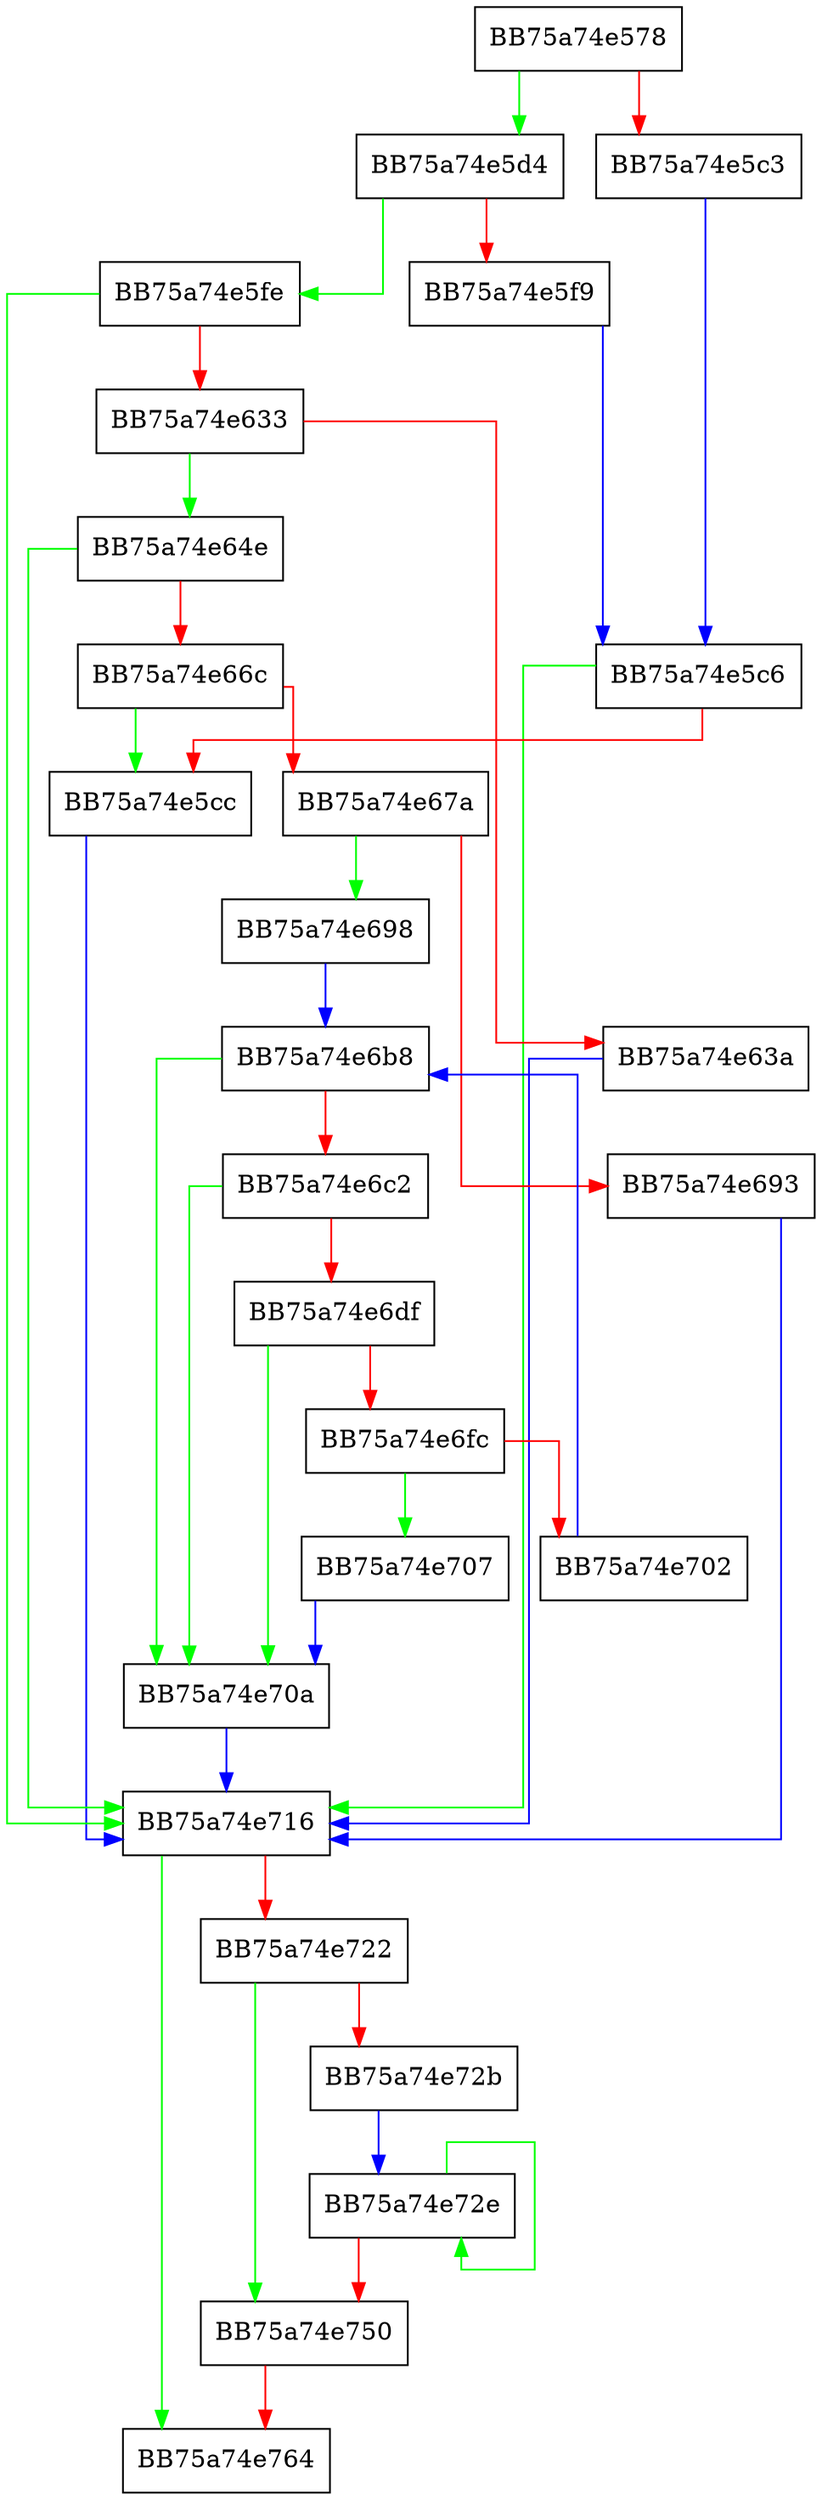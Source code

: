 digraph walBeginShmUnreliable {
  node [shape="box"];
  graph [splines=ortho];
  BB75a74e578 -> BB75a74e5d4 [color="green"];
  BB75a74e578 -> BB75a74e5c3 [color="red"];
  BB75a74e5c3 -> BB75a74e5c6 [color="blue"];
  BB75a74e5c6 -> BB75a74e716 [color="green"];
  BB75a74e5c6 -> BB75a74e5cc [color="red"];
  BB75a74e5cc -> BB75a74e716 [color="blue"];
  BB75a74e5d4 -> BB75a74e5fe [color="green"];
  BB75a74e5d4 -> BB75a74e5f9 [color="red"];
  BB75a74e5f9 -> BB75a74e5c6 [color="blue"];
  BB75a74e5fe -> BB75a74e716 [color="green"];
  BB75a74e5fe -> BB75a74e633 [color="red"];
  BB75a74e633 -> BB75a74e64e [color="green"];
  BB75a74e633 -> BB75a74e63a [color="red"];
  BB75a74e63a -> BB75a74e716 [color="blue"];
  BB75a74e64e -> BB75a74e716 [color="green"];
  BB75a74e64e -> BB75a74e66c [color="red"];
  BB75a74e66c -> BB75a74e5cc [color="green"];
  BB75a74e66c -> BB75a74e67a [color="red"];
  BB75a74e67a -> BB75a74e698 [color="green"];
  BB75a74e67a -> BB75a74e693 [color="red"];
  BB75a74e693 -> BB75a74e716 [color="blue"];
  BB75a74e698 -> BB75a74e6b8 [color="blue"];
  BB75a74e6b8 -> BB75a74e70a [color="green"];
  BB75a74e6b8 -> BB75a74e6c2 [color="red"];
  BB75a74e6c2 -> BB75a74e70a [color="green"];
  BB75a74e6c2 -> BB75a74e6df [color="red"];
  BB75a74e6df -> BB75a74e70a [color="green"];
  BB75a74e6df -> BB75a74e6fc [color="red"];
  BB75a74e6fc -> BB75a74e707 [color="green"];
  BB75a74e6fc -> BB75a74e702 [color="red"];
  BB75a74e702 -> BB75a74e6b8 [color="blue"];
  BB75a74e707 -> BB75a74e70a [color="blue"];
  BB75a74e70a -> BB75a74e716 [color="blue"];
  BB75a74e716 -> BB75a74e764 [color="green"];
  BB75a74e716 -> BB75a74e722 [color="red"];
  BB75a74e722 -> BB75a74e750 [color="green"];
  BB75a74e722 -> BB75a74e72b [color="red"];
  BB75a74e72b -> BB75a74e72e [color="blue"];
  BB75a74e72e -> BB75a74e72e [color="green"];
  BB75a74e72e -> BB75a74e750 [color="red"];
  BB75a74e750 -> BB75a74e764 [color="red"];
}